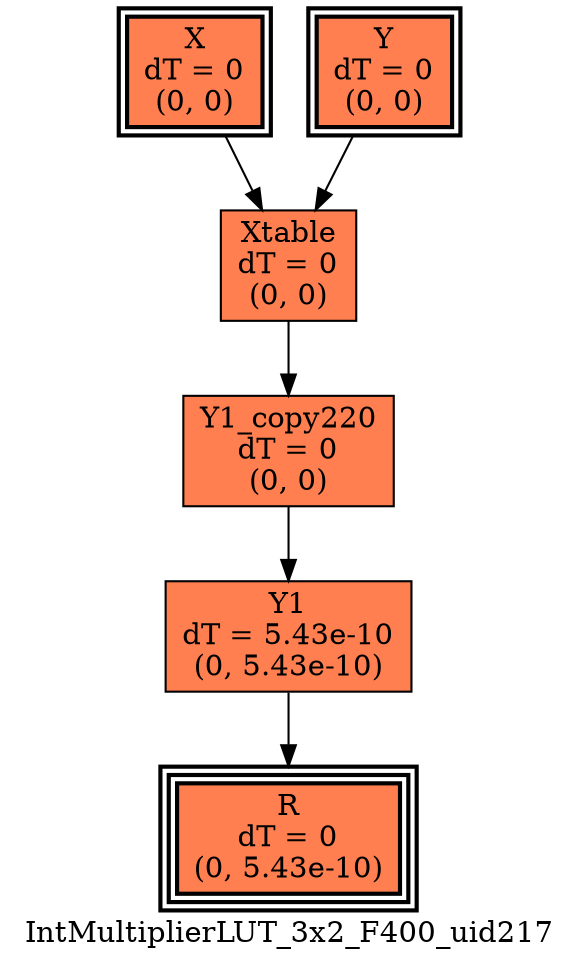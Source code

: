digraph IntMultiplierLUT_3x2_F400_uid217
{
	//graph drawing options
	label=IntMultiplierLUT_3x2_F400_uid217;
	labelloc=bottom;
	labeljust=right;
	ratio=auto;
	nodesep=0.25;
	ranksep=0.5;

	//input/output signals of operator IntMultiplierLUT_3x2_F400_uid217
	X__IntMultiplierLUT_3x2_F400_uid217 [ label="X\ndT = 0\n(0, 0)", shape=box, color=black, style="bold, filled", fillcolor=coral, peripheries=2 ];
	Y__IntMultiplierLUT_3x2_F400_uid217 [ label="Y\ndT = 0\n(0, 0)", shape=box, color=black, style="bold, filled", fillcolor=coral, peripheries=2 ];
	R__IntMultiplierLUT_3x2_F400_uid217 [ label="R\ndT = 0\n(0, 5.43e-10)", shape=box, color=black, style="bold, filled", fillcolor=coral, peripheries=3 ];
	{rank=same X__IntMultiplierLUT_3x2_F400_uid217, Y__IntMultiplierLUT_3x2_F400_uid217};
	{rank=same R__IntMultiplierLUT_3x2_F400_uid217};
	//internal signals of operator IntMultiplierLUT_3x2_F400_uid217
	Xtable__IntMultiplierLUT_3x2_F400_uid217 [ label="Xtable\ndT = 0\n(0, 0)", shape=box, color=black, style=filled, fillcolor=coral, peripheries=1 ];
	Y1__IntMultiplierLUT_3x2_F400_uid217 [ label="Y1\ndT = 5.43e-10\n(0, 5.43e-10)", shape=box, color=black, style=filled, fillcolor=coral, peripheries=1 ];
	Y1_copy220__IntMultiplierLUT_3x2_F400_uid217 [ label="Y1_copy220\ndT = 0\n(0, 0)", shape=box, color=black, style=filled, fillcolor=coral, peripheries=1 ];

	//subcomponents of operator IntMultiplierLUT_3x2_F400_uid217

	//input and internal signal connections of operator IntMultiplierLUT_3x2_F400_uid217
	X__IntMultiplierLUT_3x2_F400_uid217 -> Xtable__IntMultiplierLUT_3x2_F400_uid217 [ arrowhead=normal, arrowsize=1.0, arrowtail=normal, color=black, dir=forward  ];
	Y__IntMultiplierLUT_3x2_F400_uid217 -> Xtable__IntMultiplierLUT_3x2_F400_uid217 [ arrowhead=normal, arrowsize=1.0, arrowtail=normal, color=black, dir=forward  ];
	Xtable__IntMultiplierLUT_3x2_F400_uid217 -> Y1_copy220__IntMultiplierLUT_3x2_F400_uid217 [ arrowhead=normal, arrowsize=1.0, arrowtail=normal, color=black, dir=forward  ];
	Y1__IntMultiplierLUT_3x2_F400_uid217 -> R__IntMultiplierLUT_3x2_F400_uid217 [ arrowhead=normal, arrowsize=1.0, arrowtail=normal, color=black, dir=forward  ];
	Y1_copy220__IntMultiplierLUT_3x2_F400_uid217 -> Y1__IntMultiplierLUT_3x2_F400_uid217 [ arrowhead=normal, arrowsize=1.0, arrowtail=normal, color=black, dir=forward  ];
}

